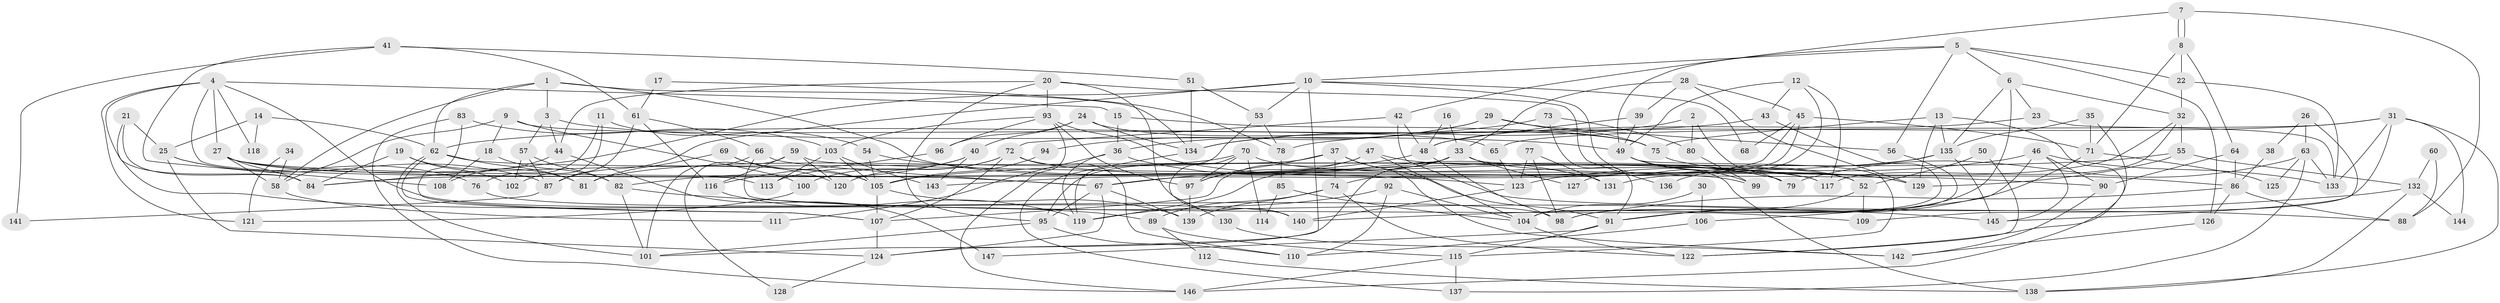 // Generated by graph-tools (version 1.1) at 2025/50/03/09/25 04:50:29]
// undirected, 147 vertices, 294 edges
graph export_dot {
graph [start="1"]
  node [color=gray90,style=filled];
  1;
  2;
  3;
  4;
  5;
  6;
  7;
  8;
  9;
  10;
  11;
  12;
  13;
  14;
  15;
  16;
  17;
  18;
  19;
  20;
  21;
  22;
  23;
  24;
  25;
  26;
  27;
  28;
  29;
  30;
  31;
  32;
  33;
  34;
  35;
  36;
  37;
  38;
  39;
  40;
  41;
  42;
  43;
  44;
  45;
  46;
  47;
  48;
  49;
  50;
  51;
  52;
  53;
  54;
  55;
  56;
  57;
  58;
  59;
  60;
  61;
  62;
  63;
  64;
  65;
  66;
  67;
  68;
  69;
  70;
  71;
  72;
  73;
  74;
  75;
  76;
  77;
  78;
  79;
  80;
  81;
  82;
  83;
  84;
  85;
  86;
  87;
  88;
  89;
  90;
  91;
  92;
  93;
  94;
  95;
  96;
  97;
  98;
  99;
  100;
  101;
  102;
  103;
  104;
  105;
  106;
  107;
  108;
  109;
  110;
  111;
  112;
  113;
  114;
  115;
  116;
  117;
  118;
  119;
  120;
  121;
  122;
  123;
  124;
  125;
  126;
  127;
  128;
  129;
  130;
  131;
  132;
  133;
  134;
  135;
  136;
  137;
  138;
  139;
  140;
  141;
  142;
  143;
  144;
  145;
  146;
  147;
  1 -- 62;
  1 -- 134;
  1 -- 3;
  1 -- 58;
  1 -- 79;
  2 -- 79;
  2 -- 134;
  2 -- 80;
  3 -- 57;
  3 -- 44;
  3 -- 49;
  4 -- 27;
  4 -- 15;
  4 -- 84;
  4 -- 113;
  4 -- 118;
  4 -- 121;
  4 -- 140;
  5 -- 22;
  5 -- 49;
  5 -- 6;
  5 -- 10;
  5 -- 56;
  5 -- 126;
  6 -- 98;
  6 -- 23;
  6 -- 32;
  6 -- 135;
  7 -- 88;
  7 -- 8;
  7 -- 8;
  7 -- 42;
  8 -- 22;
  8 -- 64;
  8 -- 71;
  9 -- 58;
  9 -- 65;
  9 -- 18;
  9 -- 100;
  10 -- 124;
  10 -- 53;
  10 -- 68;
  10 -- 84;
  10 -- 87;
  10 -- 138;
  11 -- 54;
  11 -- 102;
  11 -- 76;
  12 -- 117;
  12 -- 49;
  12 -- 43;
  12 -- 127;
  13 -- 129;
  13 -- 75;
  13 -- 135;
  13 -- 146;
  14 -- 62;
  14 -- 25;
  14 -- 118;
  15 -- 75;
  15 -- 36;
  16 -- 48;
  16 -- 33;
  17 -- 61;
  17 -- 78;
  18 -- 82;
  18 -- 108;
  19 -- 84;
  19 -- 81;
  19 -- 102;
  20 -- 95;
  20 -- 93;
  20 -- 44;
  20 -- 136;
  20 -- 140;
  21 -- 84;
  21 -- 89;
  21 -- 25;
  22 -- 32;
  22 -- 133;
  23 -- 48;
  23 -- 133;
  24 -- 40;
  24 -- 96;
  24 -- 75;
  24 -- 134;
  25 -- 124;
  25 -- 76;
  25 -- 87;
  26 -- 145;
  26 -- 63;
  26 -- 38;
  27 -- 84;
  27 -- 67;
  27 -- 58;
  27 -- 99;
  27 -- 105;
  28 -- 33;
  28 -- 45;
  28 -- 39;
  28 -- 129;
  29 -- 56;
  29 -- 36;
  29 -- 75;
  29 -- 94;
  30 -- 106;
  30 -- 104;
  31 -- 133;
  31 -- 109;
  31 -- 65;
  31 -- 78;
  31 -- 138;
  31 -- 144;
  32 -- 55;
  32 -- 117;
  32 -- 131;
  33 -- 84;
  33 -- 129;
  33 -- 101;
  33 -- 119;
  33 -- 127;
  34 -- 121;
  34 -- 58;
  35 -- 135;
  35 -- 71;
  35 -- 122;
  36 -- 119;
  36 -- 131;
  36 -- 111;
  37 -- 97;
  37 -- 95;
  37 -- 74;
  37 -- 91;
  37 -- 142;
  38 -- 86;
  39 -- 49;
  39 -- 48;
  40 -- 113;
  40 -- 143;
  40 -- 82;
  41 -- 61;
  41 -- 108;
  41 -- 51;
  41 -- 141;
  42 -- 48;
  42 -- 72;
  42 -- 88;
  43 -- 104;
  43 -- 62;
  44 -- 108;
  44 -- 147;
  45 -- 67;
  45 -- 71;
  45 -- 68;
  45 -- 74;
  46 -- 133;
  46 -- 90;
  46 -- 106;
  46 -- 123;
  46 -- 145;
  47 -- 107;
  47 -- 52;
  47 -- 97;
  47 -- 104;
  48 -- 67;
  48 -- 98;
  49 -- 99;
  49 -- 52;
  49 -- 115;
  50 -- 52;
  50 -- 122;
  51 -- 53;
  51 -- 134;
  52 -- 91;
  52 -- 109;
  53 -- 119;
  53 -- 78;
  54 -- 123;
  54 -- 105;
  55 -- 105;
  55 -- 132;
  55 -- 129;
  56 -- 104;
  57 -- 82;
  57 -- 87;
  57 -- 102;
  58 -- 111;
  59 -- 120;
  59 -- 90;
  59 -- 116;
  59 -- 128;
  60 -- 132;
  60 -- 88;
  61 -- 87;
  61 -- 66;
  61 -- 116;
  62 -- 101;
  62 -- 81;
  62 -- 107;
  62 -- 117;
  63 -- 137;
  63 -- 79;
  63 -- 125;
  63 -- 133;
  64 -- 86;
  64 -- 90;
  65 -- 123;
  66 -- 101;
  66 -- 67;
  66 -- 109;
  67 -- 95;
  67 -- 139;
  67 -- 124;
  69 -- 105;
  69 -- 81;
  69 -- 120;
  70 -- 117;
  70 -- 97;
  70 -- 81;
  70 -- 114;
  70 -- 130;
  71 -- 91;
  71 -- 125;
  72 -- 107;
  72 -- 79;
  72 -- 100;
  72 -- 110;
  72 -- 120;
  73 -- 91;
  73 -- 134;
  73 -- 80;
  74 -- 89;
  74 -- 122;
  74 -- 139;
  75 -- 86;
  76 -- 98;
  77 -- 123;
  77 -- 98;
  77 -- 131;
  78 -- 85;
  80 -- 99;
  82 -- 145;
  82 -- 101;
  83 -- 107;
  83 -- 103;
  83 -- 146;
  85 -- 104;
  85 -- 114;
  86 -- 98;
  86 -- 88;
  86 -- 126;
  87 -- 141;
  89 -- 115;
  89 -- 112;
  90 -- 142;
  91 -- 115;
  91 -- 147;
  92 -- 104;
  92 -- 119;
  92 -- 110;
  93 -- 129;
  93 -- 146;
  93 -- 96;
  93 -- 97;
  93 -- 103;
  94 -- 105;
  95 -- 110;
  95 -- 101;
  96 -- 116;
  97 -- 139;
  100 -- 121;
  103 -- 105;
  103 -- 113;
  103 -- 143;
  104 -- 122;
  105 -- 139;
  105 -- 107;
  106 -- 110;
  107 -- 124;
  112 -- 138;
  115 -- 146;
  115 -- 137;
  116 -- 119;
  123 -- 140;
  124 -- 128;
  126 -- 142;
  130 -- 142;
  132 -- 138;
  132 -- 140;
  132 -- 144;
  134 -- 137;
  135 -- 136;
  135 -- 143;
  135 -- 145;
}
